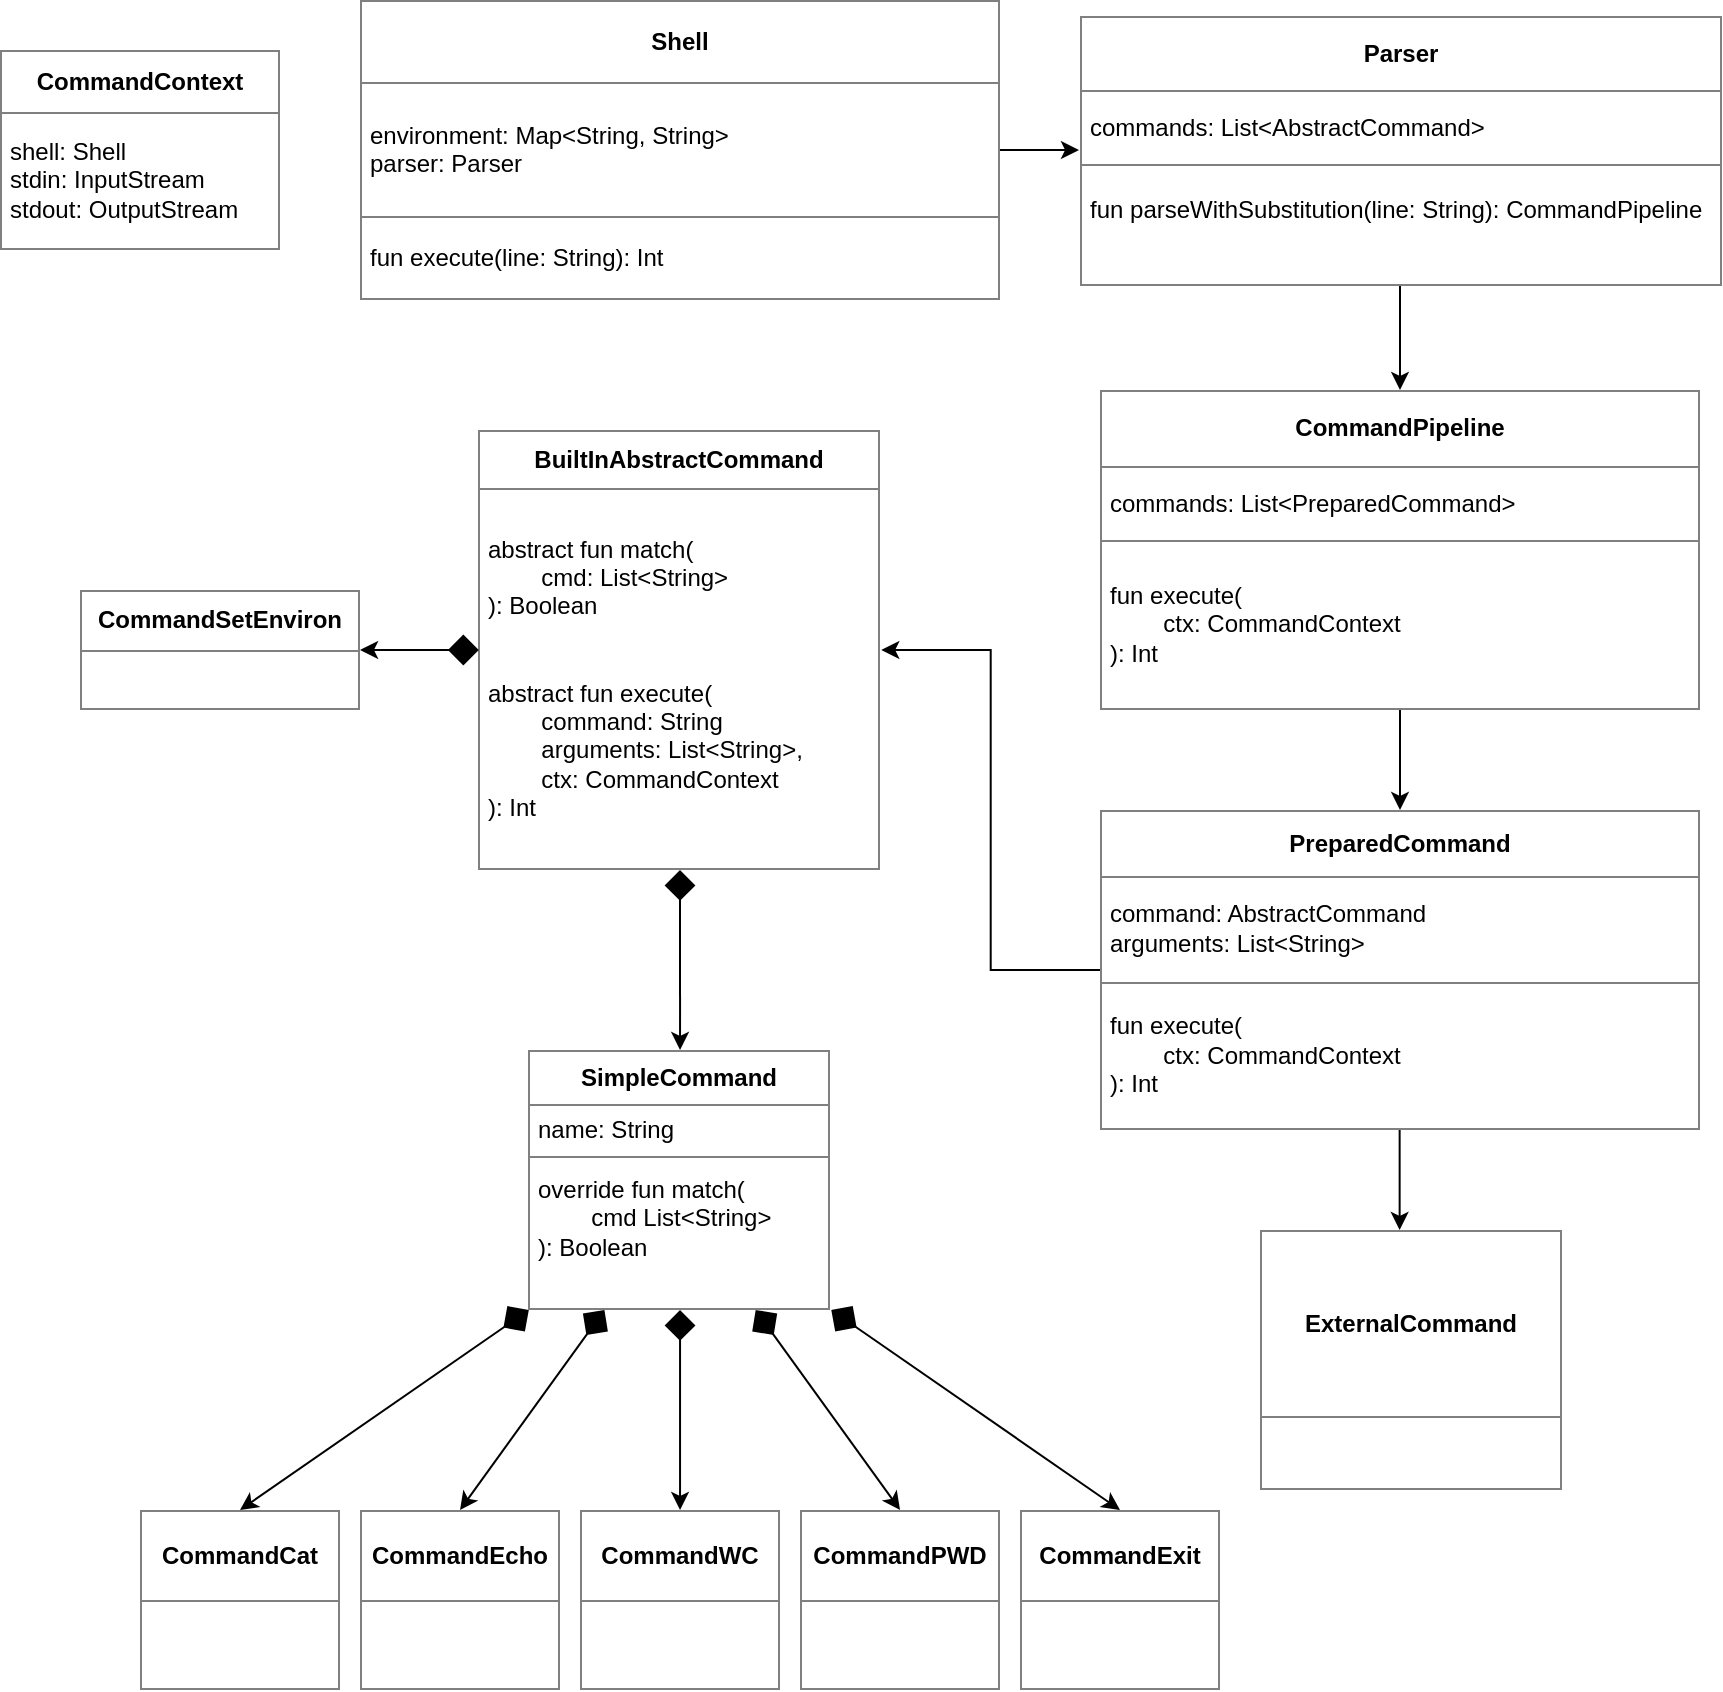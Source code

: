 <mxfile version="16.5.2" type="google"><diagram id="C5RBs43oDa-KdzZeNtuy" name="Page-1"><mxGraphModel dx="1426" dy="889" grid="1" gridSize="10" guides="1" tooltips="1" connect="1" arrows="1" fold="1" page="1" pageScale="1" pageWidth="827" pageHeight="1169" math="0" shadow="0"><root><mxCell id="WIyWlLk6GJQsqaUBKTNV-0"/><mxCell id="WIyWlLk6GJQsqaUBKTNV-1" parent="WIyWlLk6GJQsqaUBKTNV-0"/><mxCell id="HT0GMfcvvUJ93jNYpknK-50" style="edgeStyle=orthogonalEdgeStyle;rounded=0;orthogonalLoop=1;jettySize=auto;html=1;entryX=0;entryY=0.5;entryDx=0;entryDy=0;" parent="WIyWlLk6GJQsqaUBKTNV-1" source="HT0GMfcvvUJ93jNYpknK-51" target="HT0GMfcvvUJ93jNYpknK-54" edge="1"><mxGeometry relative="1" as="geometry"/></mxCell><mxCell id="HT0GMfcvvUJ93jNYpknK-51" value="&lt;table border=&quot;1&quot; width=&quot;100%&quot; cellpadding=&quot;4&quot; style=&quot;width: 100% ; height: 100% ; border-collapse: collapse&quot;&gt;&lt;tbody&gt;&lt;tr&gt;&lt;th align=&quot;center&quot;&gt;Shell&lt;/th&gt;&lt;/tr&gt;&lt;tr&gt;&lt;td&gt;environment: Map&amp;lt;String, String&amp;gt;&lt;br&gt;parser: Parser&lt;/td&gt;&lt;/tr&gt;&lt;tr&gt;&lt;td&gt;fun execute(line: String): Int&lt;br&gt;&lt;/td&gt;&lt;/tr&gt;&lt;/tbody&gt;&lt;/table&gt;" style="text;html=1;strokeColor=none;fillColor=none;overflow=fill;" parent="WIyWlLk6GJQsqaUBKTNV-1" vertex="1"><mxGeometry x="330.01" y="45" width="320" height="150" as="geometry"/></mxCell><mxCell id="HT0GMfcvvUJ93jNYpknK-52" value="&lt;table border=&quot;1&quot; width=&quot;100%&quot; cellpadding=&quot;4&quot; style=&quot;width: 100% ; height: 100% ; border-collapse: collapse&quot;&gt;&lt;tbody&gt;&lt;tr&gt;&lt;th align=&quot;center&quot;&gt;BuiltInAbstractCommand&lt;/th&gt;&lt;/tr&gt;&lt;tr&gt;&lt;td&gt;abstract fun match(&lt;br&gt;&lt;span&gt;&#9;&lt;/span&gt;&lt;span style=&quot;white-space: pre&quot;&gt;&#9;&lt;/span&gt;cmd: List&amp;lt;String&amp;gt;&lt;br&gt;): Boolean&lt;br&gt;&amp;nbsp;&lt;br&gt;&lt;br&gt;abstract fun execute(&lt;br&gt;&lt;span style=&quot;white-space: pre&quot;&gt;&#9;&lt;/span&gt;command: String&lt;br&gt;&lt;span&gt;&#9;&lt;/span&gt;&lt;span style=&quot;white-space: pre&quot;&gt;&#9;&lt;/span&gt;arguments: List&amp;lt;String&amp;gt;,&lt;br&gt;&lt;span&gt;&#9;&lt;/span&gt;&lt;span style=&quot;white-space: pre&quot;&gt;&#9;&lt;/span&gt;ctx: CommandContext&lt;br&gt;): Int&lt;br&gt;&lt;/td&gt;&lt;/tr&gt;&lt;/tbody&gt;&lt;/table&gt;" style="text;html=1;strokeColor=none;fillColor=none;overflow=fill;" parent="WIyWlLk6GJQsqaUBKTNV-1" vertex="1"><mxGeometry x="389.38" y="260" width="201.25" height="220" as="geometry"/></mxCell><mxCell id="HT0GMfcvvUJ93jNYpknK-73" style="edgeStyle=orthogonalEdgeStyle;rounded=0;orthogonalLoop=1;jettySize=auto;html=1;" parent="WIyWlLk6GJQsqaUBKTNV-1" source="HT0GMfcvvUJ93jNYpknK-54" target="HT0GMfcvvUJ93jNYpknK-72" edge="1"><mxGeometry relative="1" as="geometry"/></mxCell><mxCell id="HT0GMfcvvUJ93jNYpknK-54" value="&lt;table border=&quot;1&quot; width=&quot;100%&quot; cellpadding=&quot;4&quot; style=&quot;width: 100% ; height: 100% ; border-collapse: collapse&quot;&gt;&lt;tbody&gt;&lt;tr&gt;&lt;th align=&quot;center&quot;&gt;Parser&lt;/th&gt;&lt;/tr&gt;&lt;tr&gt;&lt;td&gt;&lt;span style=&quot;text-align: -webkit-center&quot;&gt;commands: List&amp;lt;AbstractCommand&amp;gt;&lt;/span&gt;&lt;br&gt;&lt;/td&gt;&lt;/tr&gt;&lt;tr&gt;&lt;td&gt;fun parseWithSubstitution(line: String): CommandPipeline&lt;br&gt;&lt;span&gt;&#9;&lt;/span&gt;&lt;br&gt;&lt;/td&gt;&lt;/tr&gt;&lt;/tbody&gt;&lt;/table&gt;" style="text;html=1;strokeColor=none;fillColor=none;overflow=fill;" parent="WIyWlLk6GJQsqaUBKTNV-1" vertex="1"><mxGeometry x="689.5" y="52.5" width="321" height="135" as="geometry"/></mxCell><mxCell id="HT0GMfcvvUJ93jNYpknK-55" value="&lt;table border=&quot;1&quot; width=&quot;100%&quot; cellpadding=&quot;4&quot; style=&quot;width: 100% ; height: 100% ; border-collapse: collapse&quot;&gt;&lt;tbody&gt;&lt;tr&gt;&lt;th align=&quot;center&quot;&gt;CommandCat&lt;/th&gt;&lt;/tr&gt;&lt;tr&gt;&lt;td&gt;&lt;br&gt;&lt;/td&gt;&lt;/tr&gt;&lt;/tbody&gt;&lt;/table&gt;" style="text;html=1;strokeColor=none;fillColor=none;overflow=fill;" parent="WIyWlLk6GJQsqaUBKTNV-1" vertex="1"><mxGeometry x="220.01" y="800" width="99.99" height="90" as="geometry"/></mxCell><mxCell id="HT0GMfcvvUJ93jNYpknK-56" value="" style="endArrow=classic;html=1;rounded=0;exitX=0;exitY=1;exitDx=0;exitDy=0;entryX=0.5;entryY=0;entryDx=0;entryDy=0;startArrow=diamond;startFill=1;sourcePerimeterSpacing=0;startSize=13;" parent="WIyWlLk6GJQsqaUBKTNV-1" source="HT0GMfcvvUJ93jNYpknK-65" target="HT0GMfcvvUJ93jNYpknK-55" edge="1"><mxGeometry relative="1" as="geometry"><mxPoint x="540" y="570" as="sourcePoint"/><mxPoint x="640" y="570" as="targetPoint"/><Array as="points"/></mxGeometry></mxCell><mxCell id="HT0GMfcvvUJ93jNYpknK-57" value="&lt;table border=&quot;1&quot; width=&quot;100%&quot; cellpadding=&quot;4&quot; style=&quot;width: 100% ; height: 100% ; border-collapse: collapse&quot;&gt;&lt;tbody&gt;&lt;tr&gt;&lt;th align=&quot;center&quot;&gt;CommandEcho&lt;/th&gt;&lt;/tr&gt;&lt;tr&gt;&lt;td&gt;&lt;br&gt;&lt;/td&gt;&lt;/tr&gt;&lt;/tbody&gt;&lt;/table&gt;" style="text;html=1;strokeColor=none;fillColor=none;overflow=fill;" parent="WIyWlLk6GJQsqaUBKTNV-1" vertex="1"><mxGeometry x="330.02" y="800" width="99.99" height="90" as="geometry"/></mxCell><mxCell id="HT0GMfcvvUJ93jNYpknK-58" value="" style="endArrow=classic;html=1;rounded=0;exitX=0.25;exitY=1;exitDx=0;exitDy=0;entryX=0.5;entryY=0;entryDx=0;entryDy=0;startArrow=diamond;startFill=1;sourcePerimeterSpacing=0;startSize=13;" parent="WIyWlLk6GJQsqaUBKTNV-1" source="HT0GMfcvvUJ93jNYpknK-65" target="HT0GMfcvvUJ93jNYpknK-57" edge="1"><mxGeometry relative="1" as="geometry"><mxPoint x="399.39" y="378" as="sourcePoint"/><mxPoint x="860.01" y="570" as="targetPoint"/><Array as="points"/></mxGeometry></mxCell><mxCell id="HT0GMfcvvUJ93jNYpknK-59" value="&lt;table border=&quot;1&quot; width=&quot;100%&quot; cellpadding=&quot;4&quot; style=&quot;width: 100% ; height: 100% ; border-collapse: collapse&quot;&gt;&lt;tbody&gt;&lt;tr&gt;&lt;th align=&quot;center&quot;&gt;CommandWC&lt;/th&gt;&lt;/tr&gt;&lt;tr&gt;&lt;td&gt;&lt;br&gt;&lt;/td&gt;&lt;/tr&gt;&lt;/tbody&gt;&lt;/table&gt;" style="text;html=1;strokeColor=none;fillColor=none;overflow=fill;" parent="WIyWlLk6GJQsqaUBKTNV-1" vertex="1"><mxGeometry x="440.03" y="800" width="99.99" height="90" as="geometry"/></mxCell><mxCell id="HT0GMfcvvUJ93jNYpknK-60" value="" style="endArrow=classic;html=1;rounded=0;exitX=0.5;exitY=1;exitDx=0;exitDy=0;startArrow=diamond;startFill=1;sourcePerimeterSpacing=0;startSize=13;entryX=0.5;entryY=0;entryDx=0;entryDy=0;" parent="WIyWlLk6GJQsqaUBKTNV-1" source="HT0GMfcvvUJ93jNYpknK-65" target="HT0GMfcvvUJ93jNYpknK-59" edge="1"><mxGeometry relative="1" as="geometry"><mxPoint x="449.693" y="494" as="sourcePoint"/><mxPoint x="490" y="800" as="targetPoint"/><Array as="points"/></mxGeometry></mxCell><mxCell id="HT0GMfcvvUJ93jNYpknK-61" value="&lt;table border=&quot;1&quot; width=&quot;100%&quot; cellpadding=&quot;4&quot; style=&quot;width: 100% ; height: 100% ; border-collapse: collapse&quot;&gt;&lt;tbody&gt;&lt;tr&gt;&lt;th align=&quot;center&quot;&gt;CommandPWD&lt;/th&gt;&lt;/tr&gt;&lt;tr&gt;&lt;td&gt;&lt;br&gt;&lt;/td&gt;&lt;/tr&gt;&lt;/tbody&gt;&lt;/table&gt;" style="text;html=1;strokeColor=none;fillColor=none;overflow=fill;" parent="WIyWlLk6GJQsqaUBKTNV-1" vertex="1"><mxGeometry x="550.03" y="800" width="99.99" height="90" as="geometry"/></mxCell><mxCell id="HT0GMfcvvUJ93jNYpknK-62" value="" style="endArrow=classic;html=1;rounded=0;exitX=0.75;exitY=1;exitDx=0;exitDy=0;entryX=0.5;entryY=0;entryDx=0;entryDy=0;startArrow=diamond;startFill=1;sourcePerimeterSpacing=0;startSize=13;" parent="WIyWlLk6GJQsqaUBKTNV-1" source="HT0GMfcvvUJ93jNYpknK-65" target="HT0GMfcvvUJ93jNYpknK-61" edge="1"><mxGeometry relative="1" as="geometry"><mxPoint x="500.005" y="494" as="sourcePoint"/><mxPoint x="503.615" y="601.71" as="targetPoint"/><Array as="points"/></mxGeometry></mxCell><mxCell id="HT0GMfcvvUJ93jNYpknK-63" value="&lt;table border=&quot;1&quot; width=&quot;100%&quot; cellpadding=&quot;4&quot; style=&quot;width: 100% ; height: 100% ; border-collapse: collapse&quot;&gt;&lt;tbody&gt;&lt;tr&gt;&lt;th align=&quot;center&quot;&gt;CommandExit&lt;/th&gt;&lt;/tr&gt;&lt;tr&gt;&lt;td&gt;&lt;br&gt;&lt;/td&gt;&lt;/tr&gt;&lt;/tbody&gt;&lt;/table&gt;" style="text;html=1;strokeColor=none;fillColor=none;overflow=fill;" parent="WIyWlLk6GJQsqaUBKTNV-1" vertex="1"><mxGeometry x="660.01" y="800" width="99.99" height="90" as="geometry"/></mxCell><mxCell id="HT0GMfcvvUJ93jNYpknK-64" value="" style="endArrow=classic;html=1;rounded=0;exitX=1;exitY=1;exitDx=0;exitDy=0;entryX=0.5;entryY=0;entryDx=0;entryDy=0;startArrow=diamond;startFill=1;sourcePerimeterSpacing=0;startSize=13;" parent="WIyWlLk6GJQsqaUBKTNV-1" source="HT0GMfcvvUJ93jNYpknK-65" target="HT0GMfcvvUJ93jNYpknK-63" edge="1"><mxGeometry relative="1" as="geometry"><mxPoint x="550.318" y="494" as="sourcePoint"/><mxPoint x="610.015" y="600" as="targetPoint"/><Array as="points"/></mxGeometry></mxCell><mxCell id="HT0GMfcvvUJ93jNYpknK-65" value="&lt;table border=&quot;1&quot; width=&quot;100%&quot; cellpadding=&quot;4&quot; style=&quot;width: 100% ; height: 100% ; border-collapse: collapse&quot;&gt;&lt;tbody&gt;&lt;tr&gt;&lt;th align=&quot;center&quot;&gt;SimpleCommand&lt;/th&gt;&lt;/tr&gt;&lt;tr&gt;&lt;td&gt;name: String&lt;br&gt;&lt;/td&gt;&lt;/tr&gt;&lt;tr&gt;&lt;td&gt;override fun match(&lt;br&gt;&lt;span&gt;&#9;&lt;/span&gt;&lt;span style=&quot;white-space: pre&quot;&gt;&#9;&lt;/span&gt;cmd List&amp;lt;String&amp;gt;&lt;br&gt;): Boolean&lt;br&gt;&lt;br&gt;&lt;/td&gt;&lt;/tr&gt;&lt;/tbody&gt;&lt;/table&gt;" style="text;html=1;strokeColor=none;fillColor=none;overflow=fill;strokeWidth=1;" parent="WIyWlLk6GJQsqaUBKTNV-1" vertex="1"><mxGeometry x="414.4" y="570" width="151.25" height="130" as="geometry"/></mxCell><mxCell id="HT0GMfcvvUJ93jNYpknK-66" value="" style="endArrow=classic;html=1;rounded=0;exitX=0.5;exitY=1;exitDx=0;exitDy=0;startArrow=diamond;startFill=1;sourcePerimeterSpacing=0;startSize=13;entryX=0.5;entryY=0;entryDx=0;entryDy=0;" parent="WIyWlLk6GJQsqaUBKTNV-1" source="HT0GMfcvvUJ93jNYpknK-52" target="HT0GMfcvvUJ93jNYpknK-65" edge="1"><mxGeometry relative="1" as="geometry"><mxPoint x="490.005" y="560" as="sourcePoint"/><mxPoint x="490" y="570" as="targetPoint"/><Array as="points"/></mxGeometry></mxCell><mxCell id="HT0GMfcvvUJ93jNYpknK-67" value="&lt;table border=&quot;1&quot; width=&quot;100%&quot; cellpadding=&quot;4&quot; style=&quot;width: 100% ; height: 100% ; border-collapse: collapse&quot;&gt;&lt;tbody&gt;&lt;tr&gt;&lt;th align=&quot;center&quot;&gt;CommandSetEnviron&lt;/th&gt;&lt;/tr&gt;&lt;tr&gt;&lt;td&gt;&lt;br&gt;&lt;/td&gt;&lt;/tr&gt;&lt;/tbody&gt;&lt;/table&gt;" style="text;html=1;strokeColor=none;fillColor=none;overflow=fill;" parent="WIyWlLk6GJQsqaUBKTNV-1" vertex="1"><mxGeometry x="190.05" y="340" width="139.97" height="60" as="geometry"/></mxCell><mxCell id="HT0GMfcvvUJ93jNYpknK-68" value="" style="endArrow=classic;html=1;rounded=0;exitX=0;exitY=0.5;exitDx=0;exitDy=0;startArrow=diamond;startFill=1;sourcePerimeterSpacing=0;startSize=13;entryX=1;entryY=0.5;entryDx=0;entryDy=0;" parent="WIyWlLk6GJQsqaUBKTNV-1" source="HT0GMfcvvUJ93jNYpknK-52" target="HT0GMfcvvUJ93jNYpknK-67" edge="1"><mxGeometry relative="1" as="geometry"><mxPoint x="500.005" y="450.0" as="sourcePoint"/><mxPoint x="500.025" y="500" as="targetPoint"/><Array as="points"/></mxGeometry></mxCell><mxCell id="HT0GMfcvvUJ93jNYpknK-69" style="edgeStyle=orthogonalEdgeStyle;rounded=0;orthogonalLoop=1;jettySize=auto;html=1;entryX=1;entryY=0.5;entryDx=0;entryDy=0;exitX=0;exitY=0.5;exitDx=0;exitDy=0;" parent="WIyWlLk6GJQsqaUBKTNV-1" source="HT0GMfcvvUJ93jNYpknK-70" target="HT0GMfcvvUJ93jNYpknK-52" edge="1"><mxGeometry relative="1" as="geometry"/></mxCell><mxCell id="HT0GMfcvvUJ93jNYpknK-70" value="&lt;table border=&quot;1&quot; width=&quot;100%&quot; cellpadding=&quot;4&quot; style=&quot;width: 100% ; height: 100% ; border-collapse: collapse&quot;&gt;&lt;tbody&gt;&lt;tr&gt;&lt;th align=&quot;center&quot;&gt;PreparedCommand&lt;/th&gt;&lt;/tr&gt;&lt;tr&gt;&lt;td&gt;&lt;span style=&quot;text-align: -webkit-center&quot;&gt;command: AbstractCommand&lt;br&gt;&lt;/span&gt;arguments: List&amp;lt;String&amp;gt;&lt;/td&gt;&lt;/tr&gt;&lt;tr&gt;&lt;td&gt;fun execute(&lt;br&gt;&lt;span style=&quot;white-space: pre&quot;&gt;&lt;span style=&quot;white-space: pre&quot;&gt;&#9;&lt;/span&gt;ctx: CommandContext&#9;&lt;/span&gt;&lt;br&gt;): Int&lt;br&gt;&lt;/td&gt;&lt;/tr&gt;&lt;/tbody&gt;&lt;/table&gt;" style="text;html=1;strokeColor=none;fillColor=none;overflow=fill;" parent="WIyWlLk6GJQsqaUBKTNV-1" vertex="1"><mxGeometry x="700" y="450" width="300" height="160" as="geometry"/></mxCell><mxCell id="HT0GMfcvvUJ93jNYpknK-71" value="&lt;table border=&quot;1&quot; width=&quot;100%&quot; cellpadding=&quot;4&quot; style=&quot;width: 100% ; height: 100% ; border-collapse: collapse&quot;&gt;&lt;tbody&gt;&lt;tr&gt;&lt;th align=&quot;center&quot;&gt;CommandContext&lt;/th&gt;&lt;/tr&gt;&lt;tr&gt;&lt;td&gt;shell: Shell&lt;br&gt;stdin: InputStream&lt;br&gt;stdout: OutputStream&lt;/td&gt;&lt;/tr&gt;&lt;/tbody&gt;&lt;/table&gt;" style="text;html=1;strokeColor=none;fillColor=none;overflow=fill;" parent="WIyWlLk6GJQsqaUBKTNV-1" vertex="1"><mxGeometry x="150.0" y="70" width="139.97" height="100" as="geometry"/></mxCell><mxCell id="HT0GMfcvvUJ93jNYpknK-74" style="edgeStyle=orthogonalEdgeStyle;rounded=0;orthogonalLoop=1;jettySize=auto;html=1;entryX=0.5;entryY=0;entryDx=0;entryDy=0;" parent="WIyWlLk6GJQsqaUBKTNV-1" source="HT0GMfcvvUJ93jNYpknK-72" target="HT0GMfcvvUJ93jNYpknK-70" edge="1"><mxGeometry relative="1" as="geometry"/></mxCell><mxCell id="HT0GMfcvvUJ93jNYpknK-72" value="&lt;table border=&quot;1&quot; width=&quot;100%&quot; cellpadding=&quot;4&quot; style=&quot;width: 100% ; height: 100% ; border-collapse: collapse&quot;&gt;&lt;tbody&gt;&lt;tr&gt;&lt;th align=&quot;center&quot;&gt;CommandPipeline&lt;/th&gt;&lt;/tr&gt;&lt;tr&gt;&lt;td&gt;commands: List&amp;lt;PreparedCommand&amp;gt;&lt;/td&gt;&lt;/tr&gt;&lt;tr&gt;&lt;td&gt;fun execute(&lt;br&gt;&lt;span style=&quot;white-space: pre&quot;&gt;&lt;span style=&quot;white-space: pre&quot;&gt;&#9;&lt;/span&gt;ctx: CommandContext&#9;&lt;/span&gt;&lt;br&gt;): Int&lt;br&gt;&lt;/td&gt;&lt;/tr&gt;&lt;/tbody&gt;&lt;/table&gt;" style="text;html=1;strokeColor=none;fillColor=none;overflow=fill;" parent="WIyWlLk6GJQsqaUBKTNV-1" vertex="1"><mxGeometry x="700" y="240" width="300" height="160" as="geometry"/></mxCell><mxCell id="lBCoOQsC-zpK4dboAhYU-1" value="&lt;table border=&quot;1&quot; width=&quot;100%&quot; cellpadding=&quot;4&quot; style=&quot;width: 100% ; height: 100% ; border-collapse: collapse&quot;&gt;&lt;tbody&gt;&lt;tr&gt;&lt;th align=&quot;center&quot;&gt;ExternalCommand&lt;/th&gt;&lt;/tr&gt;&lt;tr&gt;&lt;td&gt;&lt;/td&gt;&lt;/tr&gt;&lt;/tbody&gt;&lt;/table&gt;" style="text;html=1;strokeColor=none;fillColor=none;overflow=fill;strokeWidth=1;" parent="WIyWlLk6GJQsqaUBKTNV-1" vertex="1"><mxGeometry x="780" y="660" width="151.25" height="130" as="geometry"/></mxCell><mxCell id="lBCoOQsC-zpK4dboAhYU-2" style="edgeStyle=orthogonalEdgeStyle;rounded=0;orthogonalLoop=1;jettySize=auto;html=1;entryX=0.5;entryY=0;entryDx=0;entryDy=0;" parent="WIyWlLk6GJQsqaUBKTNV-1" edge="1"><mxGeometry relative="1" as="geometry"><mxPoint x="849.82" y="610" as="sourcePoint"/><mxPoint x="849.82" y="660" as="targetPoint"/></mxGeometry></mxCell></root></mxGraphModel></diagram></mxfile>